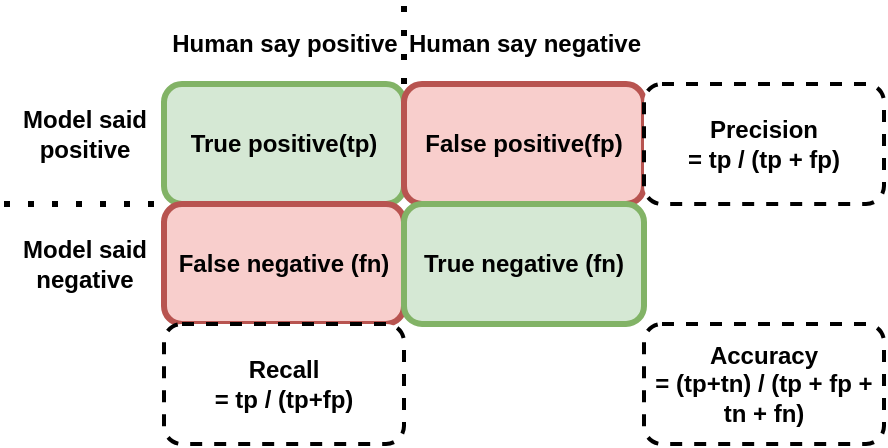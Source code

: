 <mxfile version="16.5.1" type="device"><diagram id="SW8CBX_ZuBI1ZIX5GX9Y" name="Page-1"><mxGraphModel dx="572" dy="468" grid="1" gridSize="10" guides="1" tooltips="1" connect="1" arrows="1" fold="1" page="1" pageScale="1" pageWidth="850" pageHeight="1100" math="0" shadow="0"><root><mxCell id="0"/><mxCell id="1" parent="0"/><mxCell id="FJyiTeIkcPOxjA5qgFeE-1" value="True positive(tp)" style="rounded=1;whiteSpace=wrap;html=1;strokeWidth=3;fillColor=#d5e8d4;strokeColor=#82b366;fontStyle=1;shadow=0;glass=0;sketch=0;" vertex="1" parent="1"><mxGeometry x="120" y="80" width="120" height="60" as="geometry"/></mxCell><mxCell id="FJyiTeIkcPOxjA5qgFeE-2" value="False positive(fp)" style="rounded=1;whiteSpace=wrap;html=1;strokeWidth=3;fillColor=#f8cecc;strokeColor=#b85450;fontStyle=1;shadow=0;glass=0;sketch=0;" vertex="1" parent="1"><mxGeometry x="240" y="80" width="120" height="60" as="geometry"/></mxCell><mxCell id="FJyiTeIkcPOxjA5qgFeE-3" value="False negative (fn)" style="rounded=1;whiteSpace=wrap;html=1;strokeWidth=3;fillColor=#f8cecc;strokeColor=#b85450;fontStyle=1;shadow=0;glass=0;sketch=0;" vertex="1" parent="1"><mxGeometry x="120" y="140" width="120" height="60" as="geometry"/></mxCell><mxCell id="FJyiTeIkcPOxjA5qgFeE-4" value="True negative (fn)" style="rounded=1;whiteSpace=wrap;html=1;strokeWidth=3;fillColor=#d5e8d4;strokeColor=#82b366;fontStyle=1;shadow=0;glass=0;sketch=0;" vertex="1" parent="1"><mxGeometry x="240" y="140" width="120" height="60" as="geometry"/></mxCell><mxCell id="FJyiTeIkcPOxjA5qgFeE-5" value="Human say positive" style="text;html=1;align=center;verticalAlign=middle;resizable=0;points=[];autosize=1;strokeColor=none;fillColor=none;fontStyle=1;rounded=1;shadow=0;glass=0;sketch=0;" vertex="1" parent="1"><mxGeometry x="115" y="50" width="130" height="20" as="geometry"/></mxCell><mxCell id="FJyiTeIkcPOxjA5qgFeE-6" value="Human say negative" style="text;html=1;align=center;verticalAlign=middle;resizable=0;points=[];autosize=1;strokeColor=none;fillColor=none;fontStyle=1;rounded=1;shadow=0;glass=0;sketch=0;" vertex="1" parent="1"><mxGeometry x="235" y="50" width="130" height="20" as="geometry"/></mxCell><mxCell id="FJyiTeIkcPOxjA5qgFeE-7" value="Model said&lt;br&gt;positive" style="text;html=1;align=center;verticalAlign=middle;resizable=0;points=[];autosize=1;strokeColor=none;fillColor=none;fontStyle=1;rounded=1;shadow=0;glass=0;sketch=0;" vertex="1" parent="1"><mxGeometry x="40" y="90" width="80" height="30" as="geometry"/></mxCell><mxCell id="FJyiTeIkcPOxjA5qgFeE-8" value="Model said&lt;br&gt;negative" style="text;html=1;align=center;verticalAlign=middle;resizable=0;points=[];autosize=1;strokeColor=none;fillColor=none;fontStyle=1;rounded=1;shadow=0;glass=0;sketch=0;" vertex="1" parent="1"><mxGeometry x="40" y="155" width="80" height="30" as="geometry"/></mxCell><mxCell id="FJyiTeIkcPOxjA5qgFeE-9" value="Recall &lt;br&gt;= tp / (tp+fp)" style="rounded=1;whiteSpace=wrap;html=1;dashed=1;strokeWidth=2;fontStyle=1;shadow=0;glass=0;sketch=0;" vertex="1" parent="1"><mxGeometry x="120" y="200" width="120" height="60" as="geometry"/></mxCell><mxCell id="FJyiTeIkcPOxjA5qgFeE-10" value="Precision &lt;br&gt;= tp / (tp + fp)" style="rounded=1;whiteSpace=wrap;html=1;dashed=1;strokeWidth=2;fontStyle=1;shadow=0;glass=0;sketch=0;" vertex="1" parent="1"><mxGeometry x="360" y="80" width="120" height="60" as="geometry"/></mxCell><mxCell id="FJyiTeIkcPOxjA5qgFeE-11" value="Accuracy &lt;br&gt;= (tp+tn) / (tp + fp + tn + fn)" style="rounded=1;whiteSpace=wrap;html=1;dashed=1;strokeWidth=2;fontStyle=1;shadow=0;glass=0;sketch=0;" vertex="1" parent="1"><mxGeometry x="360" y="200" width="120" height="60" as="geometry"/></mxCell><mxCell id="FJyiTeIkcPOxjA5qgFeE-12" value="" style="endArrow=none;dashed=1;html=1;dashPattern=1 3;strokeWidth=3;rounded=0;exitX=1;exitY=0;exitDx=0;exitDy=0;" edge="1" parent="1" source="FJyiTeIkcPOxjA5qgFeE-1"><mxGeometry width="50" height="50" relative="1" as="geometry"><mxPoint x="220" y="170" as="sourcePoint"/><mxPoint x="240" y="40" as="targetPoint"/></mxGeometry></mxCell><mxCell id="FJyiTeIkcPOxjA5qgFeE-13" value="" style="endArrow=none;dashed=1;html=1;dashPattern=1 3;strokeWidth=3;rounded=0;entryX=0;entryY=0;entryDx=0;entryDy=0;" edge="1" parent="1" target="FJyiTeIkcPOxjA5qgFeE-3"><mxGeometry width="50" height="50" relative="1" as="geometry"><mxPoint x="40" y="140" as="sourcePoint"/><mxPoint x="270" y="60" as="targetPoint"/></mxGeometry></mxCell></root></mxGraphModel></diagram></mxfile>